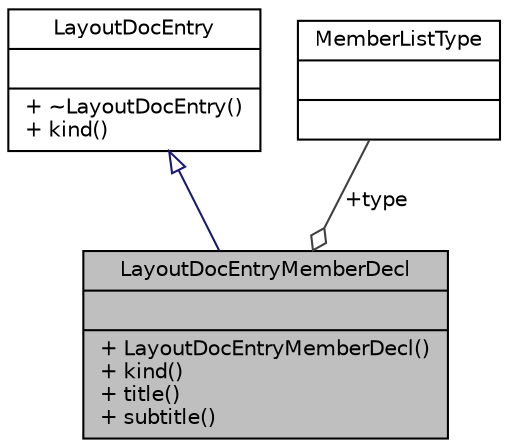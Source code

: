 digraph "LayoutDocEntryMemberDecl"
{
 // LATEX_PDF_SIZE
  edge [fontname="Helvetica",fontsize="10",labelfontname="Helvetica",labelfontsize="10"];
  node [fontname="Helvetica",fontsize="10",shape=record];
  Node1 [label="{LayoutDocEntryMemberDecl\n||+ LayoutDocEntryMemberDecl()\l+ kind()\l+ title()\l+ subtitle()\l}",height=0.2,width=0.4,color="black", fillcolor="grey75", style="filled", fontcolor="black",tooltip="Represents of a member declaration list with configurable title and subtitle."];
  Node2 -> Node1 [dir="back",color="midnightblue",fontsize="10",style="solid",arrowtail="onormal",fontname="Helvetica"];
  Node2 [label="{LayoutDocEntry\n||+ ~LayoutDocEntry()\l+ kind()\l}",height=0.2,width=0.4,color="black", fillcolor="white", style="filled",URL="$structLayoutDocEntry.html",tooltip="Base class representing a piece of a documentation page."];
  Node3 -> Node1 [color="grey25",fontsize="10",style="solid",label=" +type" ,arrowhead="odiamond",fontname="Helvetica"];
  Node3 [label="{MemberListType\n||}",height=0.2,width=0.4,color="black", fillcolor="white", style="filled",tooltip=" "];
}
